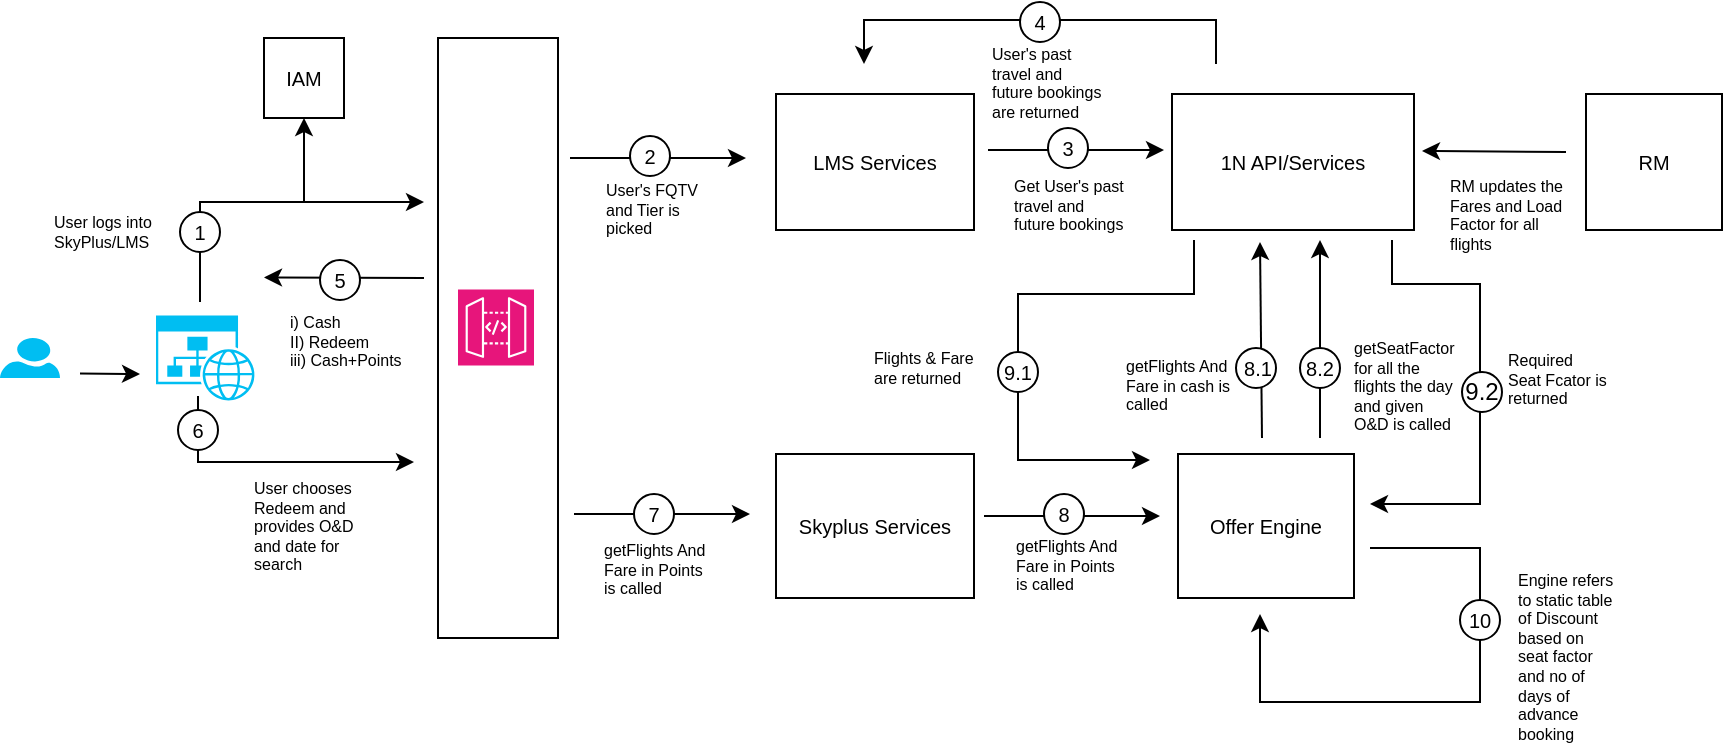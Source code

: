 <mxfile version="22.1.17" type="github" pages="2">
  <diagram name="Page-1" id="OwfiVeOAE6O_KrkkMr-Q">
    <mxGraphModel dx="794" dy="420" grid="1" gridSize="11" guides="1" tooltips="1" connect="1" arrows="1" fold="1" page="1" pageScale="1" pageWidth="850" pageHeight="1100" math="0" shadow="0">
      <root>
        <mxCell id="0" />
        <mxCell id="1" parent="0" />
        <mxCell id="SMNPBds_AobCi2813BHv-92" value="" style="endArrow=classic;html=1;rounded=0;" edge="1" parent="1">
          <mxGeometry width="50" height="50" relative="1" as="geometry">
            <mxPoint x="639" y="220" as="sourcePoint" />
            <mxPoint x="638" y="122" as="targetPoint" />
          </mxGeometry>
        </mxCell>
        <mxCell id="SMNPBds_AobCi2813BHv-37" value="" style="verticalLabelPosition=bottom;html=1;verticalAlign=top;align=center;strokeColor=none;fillColor=#00BEF2;shape=mxgraph.azure.user;" vertex="1" parent="1">
          <mxGeometry x="8" y="170" width="30" height="20" as="geometry" />
        </mxCell>
        <mxCell id="SMNPBds_AobCi2813BHv-42" value="" style="rounded=0;whiteSpace=wrap;html=1;" vertex="1" parent="1">
          <mxGeometry x="227" y="20" width="60" height="300" as="geometry" />
        </mxCell>
        <mxCell id="SMNPBds_AobCi2813BHv-39" value="" style="verticalLabelPosition=bottom;html=1;verticalAlign=top;align=center;strokeColor=none;fillColor=#00BEF2;shape=mxgraph.azure.website_generic;pointerEvents=1;" vertex="1" parent="1">
          <mxGeometry x="86" y="158.75" width="50" height="42.5" as="geometry" />
        </mxCell>
        <mxCell id="SMNPBds_AobCi2813BHv-41" value="" style="sketch=0;points=[[0,0,0],[0.25,0,0],[0.5,0,0],[0.75,0,0],[1,0,0],[0,1,0],[0.25,1,0],[0.5,1,0],[0.75,1,0],[1,1,0],[0,0.25,0],[0,0.5,0],[0,0.75,0],[1,0.25,0],[1,0.5,0],[1,0.75,0]];outlineConnect=0;fontColor=#232F3E;fillColor=#E7157B;strokeColor=#ffffff;dashed=0;verticalLabelPosition=bottom;verticalAlign=top;align=center;html=1;fontSize=12;fontStyle=0;aspect=fixed;shape=mxgraph.aws4.resourceIcon;resIcon=mxgraph.aws4.api_gateway;" vertex="1" parent="1">
          <mxGeometry x="237" y="145.75" width="38" height="38" as="geometry" />
        </mxCell>
        <mxCell id="SMNPBds_AobCi2813BHv-43" value="" style="endArrow=classic;html=1;rounded=0;" edge="1" parent="1">
          <mxGeometry width="50" height="50" relative="1" as="geometry">
            <mxPoint x="48" y="187.75" as="sourcePoint" />
            <mxPoint x="78" y="188" as="targetPoint" />
          </mxGeometry>
        </mxCell>
        <mxCell id="SMNPBds_AobCi2813BHv-44" value="" style="endArrow=classic;html=1;rounded=0;" edge="1" parent="1">
          <mxGeometry width="50" height="50" relative="1" as="geometry">
            <mxPoint x="108" y="152" as="sourcePoint" />
            <mxPoint x="220" y="102" as="targetPoint" />
            <Array as="points">
              <mxPoint x="108" y="102" />
            </Array>
          </mxGeometry>
        </mxCell>
        <mxCell id="SMNPBds_AobCi2813BHv-45" value="i) Cash&lt;br&gt;II) Redeem&lt;br&gt;iii) Cash+Points" style="text;html=1;strokeColor=none;fillColor=none;align=left;verticalAlign=top;whiteSpace=wrap;rounded=0;fontSize=8;" vertex="1" parent="1">
          <mxGeometry x="150.5" y="151" width="58.5" height="47" as="geometry" />
        </mxCell>
        <mxCell id="SMNPBds_AobCi2813BHv-49" value="" style="endArrow=classic;html=1;rounded=0;entryX=0.5;entryY=1;entryDx=0;entryDy=0;" edge="1" parent="1" target="SMNPBds_AobCi2813BHv-48">
          <mxGeometry width="50" height="50" relative="1" as="geometry">
            <mxPoint x="160" y="102" as="sourcePoint" />
            <mxPoint x="200" y="52" as="targetPoint" />
          </mxGeometry>
        </mxCell>
        <mxCell id="SMNPBds_AobCi2813BHv-48" value="&lt;font style=&quot;font-size: 10px;&quot;&gt;IAM&lt;/font&gt;" style="rounded=0;whiteSpace=wrap;html=1;" vertex="1" parent="1">
          <mxGeometry x="140" y="20" width="40" height="40" as="geometry" />
        </mxCell>
        <mxCell id="SMNPBds_AobCi2813BHv-50" value="" style="endArrow=classic;html=1;rounded=0;" edge="1" parent="1">
          <mxGeometry width="50" height="50" relative="1" as="geometry">
            <mxPoint x="220" y="140" as="sourcePoint" />
            <mxPoint x="140" y="139.75" as="targetPoint" />
          </mxGeometry>
        </mxCell>
        <mxCell id="SMNPBds_AobCi2813BHv-52" value="" style="ellipse;whiteSpace=wrap;html=1;aspect=fixed;" vertex="1" parent="1">
          <mxGeometry x="168" y="131" width="20" height="20" as="geometry" />
        </mxCell>
        <mxCell id="SMNPBds_AobCi2813BHv-53" value="&lt;font style=&quot;font-size: 10px;&quot;&gt;5&lt;/font&gt;" style="text;html=1;strokeColor=none;fillColor=none;align=center;verticalAlign=middle;whiteSpace=wrap;rounded=0;" vertex="1" parent="1">
          <mxGeometry x="163" y="131" width="30" height="20" as="geometry" />
        </mxCell>
        <mxCell id="SMNPBds_AobCi2813BHv-47" value="" style="ellipse;whiteSpace=wrap;html=1;aspect=fixed;" vertex="1" parent="1">
          <mxGeometry x="98" y="107" width="20" height="20" as="geometry" />
        </mxCell>
        <mxCell id="SMNPBds_AobCi2813BHv-46" value="&lt;font style=&quot;font-size: 10px;&quot;&gt;1&lt;/font&gt;" style="text;html=1;strokeColor=none;fillColor=none;align=center;verticalAlign=middle;whiteSpace=wrap;rounded=0;" vertex="1" parent="1">
          <mxGeometry x="93" y="107" width="30" height="20" as="geometry" />
        </mxCell>
        <mxCell id="SMNPBds_AobCi2813BHv-54" value="User logs into SkyPlus/LMS" style="text;html=1;strokeColor=none;fillColor=none;align=left;verticalAlign=top;whiteSpace=wrap;rounded=0;fontSize=8;" vertex="1" parent="1">
          <mxGeometry x="32.5" y="100.5" width="58.5" height="38.5" as="geometry" />
        </mxCell>
        <mxCell id="SMNPBds_AobCi2813BHv-55" value="" style="endArrow=classic;html=1;rounded=0;" edge="1" parent="1">
          <mxGeometry width="50" height="50" relative="1" as="geometry">
            <mxPoint x="107" y="199" as="sourcePoint" />
            <mxPoint x="215" y="232" as="targetPoint" />
            <Array as="points">
              <mxPoint x="107" y="232" />
            </Array>
          </mxGeometry>
        </mxCell>
        <mxCell id="SMNPBds_AobCi2813BHv-56" value="" style="ellipse;whiteSpace=wrap;html=1;aspect=fixed;" vertex="1" parent="1">
          <mxGeometry x="97" y="206" width="20" height="20" as="geometry" />
        </mxCell>
        <mxCell id="SMNPBds_AobCi2813BHv-57" value="&lt;font style=&quot;font-size: 10px;&quot;&gt;6&lt;/font&gt;" style="text;html=1;strokeColor=none;fillColor=none;align=center;verticalAlign=middle;whiteSpace=wrap;rounded=0;" vertex="1" parent="1">
          <mxGeometry x="92" y="206" width="30" height="20" as="geometry" />
        </mxCell>
        <mxCell id="SMNPBds_AobCi2813BHv-58" value="User chooses Redeem and provides O&amp;amp;D and date for search" style="text;html=1;strokeColor=none;fillColor=none;align=left;verticalAlign=top;whiteSpace=wrap;rounded=0;fontSize=8;" vertex="1" parent="1">
          <mxGeometry x="132.5" y="233.5" width="58.5" height="38.5" as="geometry" />
        </mxCell>
        <mxCell id="SMNPBds_AobCi2813BHv-59" value="&lt;font style=&quot;font-size: 10px;&quot;&gt;LMS Services&lt;/font&gt;" style="rounded=0;whiteSpace=wrap;html=1;" vertex="1" parent="1">
          <mxGeometry x="396" y="48" width="99" height="68" as="geometry" />
        </mxCell>
        <mxCell id="SMNPBds_AobCi2813BHv-60" value="&lt;font style=&quot;font-size: 10px;&quot;&gt;Skyplus Services&lt;/font&gt;" style="rounded=0;whiteSpace=wrap;html=1;" vertex="1" parent="1">
          <mxGeometry x="396" y="228" width="99" height="72" as="geometry" />
        </mxCell>
        <mxCell id="SMNPBds_AobCi2813BHv-65" value="&lt;font style=&quot;font-size: 10px;&quot;&gt;Offer Engine&lt;/font&gt;" style="rounded=0;whiteSpace=wrap;html=1;" vertex="1" parent="1">
          <mxGeometry x="597" y="228" width="88" height="72" as="geometry" />
        </mxCell>
        <mxCell id="SMNPBds_AobCi2813BHv-72" value="" style="endArrow=classic;html=1;rounded=0;" edge="1" parent="1">
          <mxGeometry width="50" height="50" relative="1" as="geometry">
            <mxPoint x="293" y="80" as="sourcePoint" />
            <mxPoint x="381" y="80" as="targetPoint" />
          </mxGeometry>
        </mxCell>
        <mxCell id="SMNPBds_AobCi2813BHv-70" value="&lt;font style=&quot;font-size: 10px;&quot;&gt;1N API/Services&lt;/font&gt;" style="rounded=0;whiteSpace=wrap;html=1;" vertex="1" parent="1">
          <mxGeometry x="594" y="48" width="121" height="68" as="geometry" />
        </mxCell>
        <mxCell id="SMNPBds_AobCi2813BHv-73" value="" style="ellipse;whiteSpace=wrap;html=1;aspect=fixed;" vertex="1" parent="1">
          <mxGeometry x="323" y="69" width="20" height="20" as="geometry" />
        </mxCell>
        <mxCell id="SMNPBds_AobCi2813BHv-74" value="&lt;font style=&quot;font-size: 10px;&quot;&gt;2&lt;/font&gt;" style="text;html=1;strokeColor=none;fillColor=none;align=center;verticalAlign=middle;whiteSpace=wrap;rounded=0;" vertex="1" parent="1">
          <mxGeometry x="318" y="69" width="30" height="20" as="geometry" />
        </mxCell>
        <mxCell id="SMNPBds_AobCi2813BHv-75" value="User&#39;s FQTV and Tier is picked" style="text;html=1;strokeColor=none;fillColor=none;align=left;verticalAlign=top;whiteSpace=wrap;rounded=0;fontSize=8;" vertex="1" parent="1">
          <mxGeometry x="308.75" y="85" width="58.5" height="33" as="geometry" />
        </mxCell>
        <mxCell id="SMNPBds_AobCi2813BHv-79" value="getSeatFactor for all the flights the day and given O&amp;amp;D is called" style="text;html=1;strokeColor=none;fillColor=none;align=left;verticalAlign=top;whiteSpace=wrap;rounded=0;fontSize=8;" vertex="1" parent="1">
          <mxGeometry x="683" y="164" width="52" height="55" as="geometry" />
        </mxCell>
        <mxCell id="SMNPBds_AobCi2813BHv-84" value="" style="endArrow=classic;html=1;rounded=0;" edge="1" parent="1">
          <mxGeometry width="50" height="50" relative="1" as="geometry">
            <mxPoint x="500" y="259" as="sourcePoint" />
            <mxPoint x="588" y="259" as="targetPoint" />
          </mxGeometry>
        </mxCell>
        <mxCell id="SMNPBds_AobCi2813BHv-85" value="" style="ellipse;whiteSpace=wrap;html=1;aspect=fixed;" vertex="1" parent="1">
          <mxGeometry x="530" y="248" width="20" height="20" as="geometry" />
        </mxCell>
        <mxCell id="SMNPBds_AobCi2813BHv-86" value="&lt;span style=&quot;font-size: 10px;&quot;&gt;8&lt;/span&gt;" style="text;html=1;strokeColor=none;fillColor=none;align=center;verticalAlign=middle;whiteSpace=wrap;rounded=0;" vertex="1" parent="1">
          <mxGeometry x="525" y="248" width="30" height="20" as="geometry" />
        </mxCell>
        <mxCell id="SMNPBds_AobCi2813BHv-87" value="getFlights And Fare in cash is called" style="text;html=1;strokeColor=none;fillColor=none;align=left;verticalAlign=top;whiteSpace=wrap;rounded=0;fontSize=8;" vertex="1" parent="1">
          <mxGeometry x="569" y="172.5" width="58.5" height="33" as="geometry" />
        </mxCell>
        <mxCell id="SMNPBds_AobCi2813BHv-88" value="" style="endArrow=classic;html=1;rounded=0;" edge="1" parent="1">
          <mxGeometry width="50" height="50" relative="1" as="geometry">
            <mxPoint x="295" y="258" as="sourcePoint" />
            <mxPoint x="383" y="258" as="targetPoint" />
          </mxGeometry>
        </mxCell>
        <mxCell id="SMNPBds_AobCi2813BHv-89" value="" style="ellipse;whiteSpace=wrap;html=1;aspect=fixed;" vertex="1" parent="1">
          <mxGeometry x="325" y="248" width="20" height="20" as="geometry" />
        </mxCell>
        <mxCell id="SMNPBds_AobCi2813BHv-90" value="&lt;font style=&quot;font-size: 10px;&quot;&gt;7&lt;/font&gt;" style="text;html=1;strokeColor=none;fillColor=none;align=center;verticalAlign=middle;whiteSpace=wrap;rounded=0;" vertex="1" parent="1">
          <mxGeometry x="320" y="248" width="30" height="20" as="geometry" />
        </mxCell>
        <mxCell id="SMNPBds_AobCi2813BHv-91" value="getFlights And Fare in Points is called" style="text;html=1;strokeColor=none;fillColor=none;align=left;verticalAlign=top;whiteSpace=wrap;rounded=0;fontSize=8;" vertex="1" parent="1">
          <mxGeometry x="307.75" y="265" width="58.5" height="33" as="geometry" />
        </mxCell>
        <mxCell id="SMNPBds_AobCi2813BHv-98" value="" style="endArrow=classic;html=1;rounded=0;" edge="1" parent="1">
          <mxGeometry width="50" height="50" relative="1" as="geometry">
            <mxPoint x="668" y="220" as="sourcePoint" />
            <mxPoint x="668" y="121" as="targetPoint" />
            <Array as="points">
              <mxPoint x="668" y="176" />
            </Array>
          </mxGeometry>
        </mxCell>
        <mxCell id="SMNPBds_AobCi2813BHv-103" value="" style="endArrow=classic;html=1;rounded=0;" edge="1" parent="1">
          <mxGeometry width="50" height="50" relative="1" as="geometry">
            <mxPoint x="791" y="77" as="sourcePoint" />
            <mxPoint x="719" y="76.5" as="targetPoint" />
          </mxGeometry>
        </mxCell>
        <mxCell id="SMNPBds_AobCi2813BHv-102" value="&lt;font style=&quot;font-size: 10px;&quot;&gt;RM&lt;/font&gt;" style="rounded=0;whiteSpace=wrap;html=1;" vertex="1" parent="1">
          <mxGeometry x="801" y="48" width="68" height="68" as="geometry" />
        </mxCell>
        <mxCell id="SMNPBds_AobCi2813BHv-104" value="RM updates the Fares and Load Factor for all flights&amp;nbsp;" style="text;html=1;strokeColor=none;fillColor=none;align=left;verticalAlign=top;whiteSpace=wrap;rounded=0;fontSize=8;" vertex="1" parent="1">
          <mxGeometry x="731" y="83" width="58.5" height="33" as="geometry" />
        </mxCell>
        <mxCell id="0PA8DL0PbdsnvtNAlWwM-1" value="" style="endArrow=classic;html=1;rounded=0;" edge="1" parent="1">
          <mxGeometry width="50" height="50" relative="1" as="geometry">
            <mxPoint x="502" y="76" as="sourcePoint" />
            <mxPoint x="590" y="76" as="targetPoint" />
          </mxGeometry>
        </mxCell>
        <mxCell id="0PA8DL0PbdsnvtNAlWwM-2" value="" style="ellipse;whiteSpace=wrap;html=1;aspect=fixed;" vertex="1" parent="1">
          <mxGeometry x="532" y="65" width="20" height="20" as="geometry" />
        </mxCell>
        <mxCell id="0PA8DL0PbdsnvtNAlWwM-3" value="&lt;font style=&quot;font-size: 10px;&quot;&gt;3&lt;/font&gt;" style="text;html=1;strokeColor=none;fillColor=none;align=center;verticalAlign=middle;whiteSpace=wrap;rounded=0;" vertex="1" parent="1">
          <mxGeometry x="527" y="65" width="30" height="20" as="geometry" />
        </mxCell>
        <mxCell id="0PA8DL0PbdsnvtNAlWwM-4" value="Get User&#39;s past travel and future bookings&amp;nbsp;" style="text;html=1;strokeColor=none;fillColor=none;align=left;verticalAlign=top;whiteSpace=wrap;rounded=0;fontSize=8;" vertex="1" parent="1">
          <mxGeometry x="512.75" y="83" width="58.5" height="33" as="geometry" />
        </mxCell>
        <mxCell id="0PA8DL0PbdsnvtNAlWwM-5" value="" style="ellipse;whiteSpace=wrap;html=1;aspect=fixed;" vertex="1" parent="1">
          <mxGeometry x="626" y="175" width="20" height="20" as="geometry" />
        </mxCell>
        <mxCell id="0PA8DL0PbdsnvtNAlWwM-6" value="&lt;span style=&quot;font-size: 10px;&quot;&gt;8.1&lt;/span&gt;" style="text;html=1;strokeColor=none;fillColor=none;align=center;verticalAlign=middle;whiteSpace=wrap;rounded=0;" vertex="1" parent="1">
          <mxGeometry x="622" y="175" width="30" height="20" as="geometry" />
        </mxCell>
        <mxCell id="0PA8DL0PbdsnvtNAlWwM-7" value="getFlights And Fare in Points is called" style="text;html=1;strokeColor=none;fillColor=none;align=left;verticalAlign=top;whiteSpace=wrap;rounded=0;fontSize=8;" vertex="1" parent="1">
          <mxGeometry x="513.75" y="263" width="58.5" height="33" as="geometry" />
        </mxCell>
        <mxCell id="0PA8DL0PbdsnvtNAlWwM-8" value="" style="ellipse;whiteSpace=wrap;html=1;aspect=fixed;" vertex="1" parent="1">
          <mxGeometry x="658" y="175" width="20" height="20" as="geometry" />
        </mxCell>
        <mxCell id="0PA8DL0PbdsnvtNAlWwM-9" value="&lt;span style=&quot;font-size: 10px;&quot;&gt;8.2&lt;/span&gt;" style="text;html=1;strokeColor=none;fillColor=none;align=center;verticalAlign=middle;whiteSpace=wrap;rounded=0;" vertex="1" parent="1">
          <mxGeometry x="653" y="175" width="30" height="20" as="geometry" />
        </mxCell>
        <mxCell id="0PA8DL0PbdsnvtNAlWwM-11" value="" style="endArrow=classic;html=1;rounded=0;" edge="1" parent="1">
          <mxGeometry width="50" height="50" relative="1" as="geometry">
            <mxPoint x="704" y="121" as="sourcePoint" />
            <mxPoint x="693" y="253" as="targetPoint" />
            <Array as="points">
              <mxPoint x="704" y="143" />
              <mxPoint x="748" y="143" />
              <mxPoint x="748" y="253" />
            </Array>
          </mxGeometry>
        </mxCell>
        <mxCell id="0PA8DL0PbdsnvtNAlWwM-13" value="" style="endArrow=classic;html=1;rounded=0;" edge="1" parent="1">
          <mxGeometry width="50" height="50" relative="1" as="geometry">
            <mxPoint x="605" y="121" as="sourcePoint" />
            <mxPoint x="583" y="231" as="targetPoint" />
            <Array as="points">
              <mxPoint x="605" y="148" />
              <mxPoint x="517" y="148" />
              <mxPoint x="517" y="187" />
              <mxPoint x="517" y="231" />
            </Array>
          </mxGeometry>
        </mxCell>
        <mxCell id="0PA8DL0PbdsnvtNAlWwM-16" value="" style="ellipse;whiteSpace=wrap;html=1;aspect=fixed;" vertex="1" parent="1">
          <mxGeometry x="507" y="177" width="20" height="20" as="geometry" />
        </mxCell>
        <mxCell id="0PA8DL0PbdsnvtNAlWwM-17" value="&lt;font style=&quot;font-size: 10px;&quot;&gt;9.1&lt;/font&gt;" style="text;html=1;strokeColor=none;fillColor=none;align=center;verticalAlign=middle;whiteSpace=wrap;rounded=0;" vertex="1" parent="1">
          <mxGeometry x="502" y="177" width="30" height="20" as="geometry" />
        </mxCell>
        <mxCell id="0PA8DL0PbdsnvtNAlWwM-20" value="Flights &amp;amp; Fare are returned" style="text;html=1;strokeColor=none;fillColor=none;align=left;verticalAlign=top;whiteSpace=wrap;rounded=0;fontSize=8;" vertex="1" parent="1">
          <mxGeometry x="443" y="168.5" width="58.5" height="33" as="geometry" />
        </mxCell>
        <mxCell id="0PA8DL0PbdsnvtNAlWwM-21" value="9.2" style="ellipse;whiteSpace=wrap;html=1;aspect=fixed;" vertex="1" parent="1">
          <mxGeometry x="739" y="187" width="20" height="20" as="geometry" />
        </mxCell>
        <mxCell id="0PA8DL0PbdsnvtNAlWwM-23" value="Required Seat Fcator is returned" style="text;html=1;strokeColor=none;fillColor=none;align=left;verticalAlign=top;whiteSpace=wrap;rounded=0;fontSize=8;" vertex="1" parent="1">
          <mxGeometry x="760" y="170" width="52" height="55" as="geometry" />
        </mxCell>
        <mxCell id="0PA8DL0PbdsnvtNAlWwM-24" value="" style="endArrow=classic;html=1;rounded=0;" edge="1" parent="1">
          <mxGeometry width="50" height="50" relative="1" as="geometry">
            <mxPoint x="693" y="275" as="sourcePoint" />
            <mxPoint x="638" y="308" as="targetPoint" />
            <Array as="points">
              <mxPoint x="748" y="275" />
              <mxPoint x="748" y="352" />
              <mxPoint x="638" y="352" />
            </Array>
          </mxGeometry>
        </mxCell>
        <mxCell id="0PA8DL0PbdsnvtNAlWwM-26" value="" style="ellipse;whiteSpace=wrap;html=1;aspect=fixed;" vertex="1" parent="1">
          <mxGeometry x="738" y="301" width="20" height="20" as="geometry" />
        </mxCell>
        <mxCell id="0PA8DL0PbdsnvtNAlWwM-27" value="&lt;font style=&quot;font-size: 10px;&quot;&gt;10&lt;/font&gt;" style="text;html=1;strokeColor=none;fillColor=none;align=center;verticalAlign=middle;whiteSpace=wrap;rounded=0;" vertex="1" parent="1">
          <mxGeometry x="733" y="301" width="30" height="20" as="geometry" />
        </mxCell>
        <mxCell id="0PA8DL0PbdsnvtNAlWwM-28" value="" style="endArrow=classic;html=1;rounded=0;" edge="1" parent="1">
          <mxGeometry width="50" height="50" relative="1" as="geometry">
            <mxPoint x="616" y="33" as="sourcePoint" />
            <mxPoint x="440" y="33" as="targetPoint" />
            <Array as="points">
              <mxPoint x="616" y="11" />
              <mxPoint x="528" y="11" />
              <mxPoint x="440" y="11" />
            </Array>
          </mxGeometry>
        </mxCell>
        <mxCell id="0PA8DL0PbdsnvtNAlWwM-29" value="" style="ellipse;whiteSpace=wrap;html=1;aspect=fixed;" vertex="1" parent="1">
          <mxGeometry x="518" y="2" width="20" height="20" as="geometry" />
        </mxCell>
        <mxCell id="0PA8DL0PbdsnvtNAlWwM-30" value="&lt;font style=&quot;font-size: 10px;&quot;&gt;4&lt;/font&gt;" style="text;html=1;strokeColor=none;fillColor=none;align=center;verticalAlign=middle;whiteSpace=wrap;rounded=0;" vertex="1" parent="1">
          <mxGeometry x="513" y="2" width="30" height="20" as="geometry" />
        </mxCell>
        <mxCell id="0PA8DL0PbdsnvtNAlWwM-31" value="User&#39;s past travel and future bookings are returned" style="text;html=1;strokeColor=none;fillColor=none;align=left;verticalAlign=top;whiteSpace=wrap;rounded=0;fontSize=8;" vertex="1" parent="1">
          <mxGeometry x="501.75" y="17" width="58.5" height="33" as="geometry" />
        </mxCell>
        <mxCell id="0PA8DL0PbdsnvtNAlWwM-32" value="Engine refers to static table of Discount based on seat factor and no of days of advance booking" style="text;html=1;strokeColor=none;fillColor=none;align=left;verticalAlign=top;whiteSpace=wrap;rounded=0;fontSize=8;" vertex="1" parent="1">
          <mxGeometry x="765" y="280" width="52" height="55" as="geometry" />
        </mxCell>
      </root>
    </mxGraphModel>
  </diagram>
  <diagram id="tfOoxKZsEUQnKDMy-ZZV" name="Page-2">
    <mxGraphModel dx="794" dy="420" grid="1" gridSize="11" guides="1" tooltips="1" connect="1" arrows="1" fold="1" page="1" pageScale="1" pageWidth="850" pageHeight="1100" math="0" shadow="0">
      <root>
        <mxCell id="0" />
        <mxCell id="1" parent="0" />
        <mxCell id="KITQrD6vPzJ8feY6Z6vN-1" value="" style="endArrow=classic;html=1;rounded=0;" edge="1" parent="1">
          <mxGeometry width="50" height="50" relative="1" as="geometry">
            <mxPoint x="629" y="198" as="sourcePoint" />
            <mxPoint x="629" y="99" as="targetPoint" />
          </mxGeometry>
        </mxCell>
        <mxCell id="KITQrD6vPzJ8feY6Z6vN-2" value="" style="ellipse;whiteSpace=wrap;html=1;aspect=fixed;" vertex="1" parent="1">
          <mxGeometry x="615" y="138" width="29" height="29" as="geometry" />
        </mxCell>
        <mxCell id="KITQrD6vPzJ8feY6Z6vN-3" value="&lt;span style=&quot;font-size: 10px;&quot;&gt;7.2.2&lt;/span&gt;" style="text;html=1;strokeColor=none;fillColor=none;align=center;verticalAlign=middle;whiteSpace=wrap;rounded=0;" vertex="1" parent="1">
          <mxGeometry x="605" y="136" width="50" height="33.5" as="geometry" />
        </mxCell>
        <mxCell id="KITQrD6vPzJ8feY6Z6vN-4" value="" style="verticalLabelPosition=bottom;html=1;verticalAlign=top;align=center;strokeColor=none;fillColor=#00BEF2;shape=mxgraph.azure.user;" vertex="1" parent="1">
          <mxGeometry x="8" y="170" width="30" height="20" as="geometry" />
        </mxCell>
        <mxCell id="KITQrD6vPzJ8feY6Z6vN-5" value="" style="rounded=0;whiteSpace=wrap;html=1;" vertex="1" parent="1">
          <mxGeometry x="227" y="20" width="60" height="300" as="geometry" />
        </mxCell>
        <mxCell id="KITQrD6vPzJ8feY6Z6vN-6" value="" style="verticalLabelPosition=bottom;html=1;verticalAlign=top;align=center;strokeColor=none;fillColor=#00BEF2;shape=mxgraph.azure.website_generic;pointerEvents=1;" vertex="1" parent="1">
          <mxGeometry x="86" y="158.75" width="50" height="42.5" as="geometry" />
        </mxCell>
        <mxCell id="KITQrD6vPzJ8feY6Z6vN-7" value="" style="sketch=0;points=[[0,0,0],[0.25,0,0],[0.5,0,0],[0.75,0,0],[1,0,0],[0,1,0],[0.25,1,0],[0.5,1,0],[0.75,1,0],[1,1,0],[0,0.25,0],[0,0.5,0],[0,0.75,0],[1,0.25,0],[1,0.5,0],[1,0.75,0]];outlineConnect=0;fontColor=#232F3E;fillColor=#E7157B;strokeColor=#ffffff;dashed=0;verticalLabelPosition=bottom;verticalAlign=top;align=center;html=1;fontSize=12;fontStyle=0;aspect=fixed;shape=mxgraph.aws4.resourceIcon;resIcon=mxgraph.aws4.api_gateway;" vertex="1" parent="1">
          <mxGeometry x="237" y="145.75" width="38" height="38" as="geometry" />
        </mxCell>
        <mxCell id="KITQrD6vPzJ8feY6Z6vN-8" value="" style="endArrow=classic;html=1;rounded=0;" edge="1" parent="1">
          <mxGeometry width="50" height="50" relative="1" as="geometry">
            <mxPoint x="48" y="187.75" as="sourcePoint" />
            <mxPoint x="78" y="188" as="targetPoint" />
          </mxGeometry>
        </mxCell>
        <mxCell id="KITQrD6vPzJ8feY6Z6vN-9" value="" style="endArrow=classic;html=1;rounded=0;" edge="1" parent="1">
          <mxGeometry width="50" height="50" relative="1" as="geometry">
            <mxPoint x="108" y="152" as="sourcePoint" />
            <mxPoint x="220" y="102" as="targetPoint" />
            <Array as="points">
              <mxPoint x="108" y="102" />
            </Array>
          </mxGeometry>
        </mxCell>
        <mxCell id="KITQrD6vPzJ8feY6Z6vN-10" value="i) Cash&lt;br&gt;II) Redeem&lt;br&gt;iii) Cash+Points" style="text;html=1;strokeColor=none;fillColor=none;align=left;verticalAlign=top;whiteSpace=wrap;rounded=0;fontSize=8;" vertex="1" parent="1">
          <mxGeometry x="150.5" y="151" width="58.5" height="47" as="geometry" />
        </mxCell>
        <mxCell id="KITQrD6vPzJ8feY6Z6vN-11" value="" style="endArrow=classic;html=1;rounded=0;entryX=0.5;entryY=1;entryDx=0;entryDy=0;" edge="1" parent="1" target="KITQrD6vPzJ8feY6Z6vN-12">
          <mxGeometry width="50" height="50" relative="1" as="geometry">
            <mxPoint x="160" y="102" as="sourcePoint" />
            <mxPoint x="200" y="52" as="targetPoint" />
          </mxGeometry>
        </mxCell>
        <mxCell id="KITQrD6vPzJ8feY6Z6vN-12" value="IAM" style="rounded=0;whiteSpace=wrap;html=1;" vertex="1" parent="1">
          <mxGeometry x="140" y="20" width="40" height="40" as="geometry" />
        </mxCell>
        <mxCell id="KITQrD6vPzJ8feY6Z6vN-13" value="" style="endArrow=classic;html=1;rounded=0;" edge="1" parent="1">
          <mxGeometry width="50" height="50" relative="1" as="geometry">
            <mxPoint x="220" y="140" as="sourcePoint" />
            <mxPoint x="140" y="139.75" as="targetPoint" />
          </mxGeometry>
        </mxCell>
        <mxCell id="KITQrD6vPzJ8feY6Z6vN-14" value="" style="ellipse;whiteSpace=wrap;html=1;aspect=fixed;" vertex="1" parent="1">
          <mxGeometry x="168" y="131" width="20" height="20" as="geometry" />
        </mxCell>
        <mxCell id="KITQrD6vPzJ8feY6Z6vN-15" value="&lt;font style=&quot;font-size: 10px;&quot;&gt;3&lt;/font&gt;" style="text;html=1;strokeColor=none;fillColor=none;align=center;verticalAlign=middle;whiteSpace=wrap;rounded=0;" vertex="1" parent="1">
          <mxGeometry x="163" y="131" width="30" height="20" as="geometry" />
        </mxCell>
        <mxCell id="KITQrD6vPzJ8feY6Z6vN-16" value="" style="ellipse;whiteSpace=wrap;html=1;aspect=fixed;" vertex="1" parent="1">
          <mxGeometry x="98" y="107" width="20" height="20" as="geometry" />
        </mxCell>
        <mxCell id="KITQrD6vPzJ8feY6Z6vN-17" value="&lt;font style=&quot;font-size: 10px;&quot;&gt;1&lt;/font&gt;" style="text;html=1;strokeColor=none;fillColor=none;align=center;verticalAlign=middle;whiteSpace=wrap;rounded=0;" vertex="1" parent="1">
          <mxGeometry x="93" y="107" width="30" height="20" as="geometry" />
        </mxCell>
        <mxCell id="KITQrD6vPzJ8feY6Z6vN-18" value="User logs into SkyPlus/LMS" style="text;html=1;strokeColor=none;fillColor=none;align=left;verticalAlign=top;whiteSpace=wrap;rounded=0;fontSize=8;" vertex="1" parent="1">
          <mxGeometry x="32.5" y="100.5" width="58.5" height="38.5" as="geometry" />
        </mxCell>
        <mxCell id="KITQrD6vPzJ8feY6Z6vN-19" value="" style="endArrow=classic;html=1;rounded=0;" edge="1" parent="1">
          <mxGeometry width="50" height="50" relative="1" as="geometry">
            <mxPoint x="107" y="199" as="sourcePoint" />
            <mxPoint x="215" y="232" as="targetPoint" />
            <Array as="points">
              <mxPoint x="107" y="232" />
            </Array>
          </mxGeometry>
        </mxCell>
        <mxCell id="KITQrD6vPzJ8feY6Z6vN-20" value="" style="ellipse;whiteSpace=wrap;html=1;aspect=fixed;" vertex="1" parent="1">
          <mxGeometry x="97" y="206" width="20" height="20" as="geometry" />
        </mxCell>
        <mxCell id="KITQrD6vPzJ8feY6Z6vN-21" value="&lt;font style=&quot;font-size: 10px;&quot;&gt;4&lt;/font&gt;" style="text;html=1;strokeColor=none;fillColor=none;align=center;verticalAlign=middle;whiteSpace=wrap;rounded=0;" vertex="1" parent="1">
          <mxGeometry x="92" y="206" width="30" height="20" as="geometry" />
        </mxCell>
        <mxCell id="KITQrD6vPzJ8feY6Z6vN-22" value="User provides O&amp;amp;D and date for search" style="text;html=1;strokeColor=none;fillColor=none;align=left;verticalAlign=top;whiteSpace=wrap;rounded=0;fontSize=8;" vertex="1" parent="1">
          <mxGeometry x="132.5" y="233.5" width="58.5" height="38.5" as="geometry" />
        </mxCell>
        <mxCell id="KITQrD6vPzJ8feY6Z6vN-23" value="" style="endArrow=classic;html=1;rounded=0;" edge="1" parent="1">
          <mxGeometry width="50" height="50" relative="1" as="geometry">
            <mxPoint x="297" y="224" as="sourcePoint" />
            <mxPoint x="385" y="224" as="targetPoint" />
          </mxGeometry>
        </mxCell>
        <mxCell id="KITQrD6vPzJ8feY6Z6vN-24" value="LMS Services" style="rounded=0;whiteSpace=wrap;html=1;" vertex="1" parent="1">
          <mxGeometry x="396" y="20" width="99" height="68" as="geometry" />
        </mxCell>
        <mxCell id="KITQrD6vPzJ8feY6Z6vN-25" value="Skyplus Services" style="rounded=0;whiteSpace=wrap;html=1;" vertex="1" parent="1">
          <mxGeometry x="396" y="207" width="99" height="72" as="geometry" />
        </mxCell>
        <mxCell id="KITQrD6vPzJ8feY6Z6vN-26" value="" style="ellipse;whiteSpace=wrap;html=1;aspect=fixed;" vertex="1" parent="1">
          <mxGeometry x="327" y="213" width="20" height="20" as="geometry" />
        </mxCell>
        <mxCell id="KITQrD6vPzJ8feY6Z6vN-27" value="&lt;font style=&quot;font-size: 10px;&quot;&gt;.5.1&lt;/font&gt;" style="text;html=1;strokeColor=none;fillColor=none;align=center;verticalAlign=middle;whiteSpace=wrap;rounded=0;" vertex="1" parent="1">
          <mxGeometry x="322" y="213" width="30" height="20" as="geometry" />
        </mxCell>
        <mxCell id="KITQrD6vPzJ8feY6Z6vN-28" value="getFlights And Fare in cash is called" style="text;html=1;strokeColor=none;fillColor=none;align=left;verticalAlign=top;whiteSpace=wrap;rounded=0;fontSize=8;" vertex="1" parent="1">
          <mxGeometry x="307.75" y="176" width="58.5" height="33" as="geometry" />
        </mxCell>
        <mxCell id="KITQrD6vPzJ8feY6Z6vN-29" value="" style="endArrow=classic;html=1;rounded=0;" edge="1" parent="1">
          <mxGeometry width="50" height="50" relative="1" as="geometry">
            <mxPoint x="407" y="198" as="sourcePoint" />
            <mxPoint x="594" y="55" as="targetPoint" />
            <Array as="points">
              <mxPoint x="407" y="143" />
              <mxPoint x="517" y="143" />
              <mxPoint x="517" y="110" />
              <mxPoint x="517" y="55" />
              <mxPoint x="550" y="55" />
            </Array>
          </mxGeometry>
        </mxCell>
        <mxCell id="KITQrD6vPzJ8feY6Z6vN-30" value="Offer Engine" style="rounded=0;whiteSpace=wrap;html=1;" vertex="1" parent="1">
          <mxGeometry x="597" y="207" width="88" height="72" as="geometry" />
        </mxCell>
        <mxCell id="KITQrD6vPzJ8feY6Z6vN-31" value="" style="ellipse;whiteSpace=wrap;html=1;aspect=fixed;" vertex="1" parent="1">
          <mxGeometry x="397" y="169" width="20" height="20" as="geometry" />
        </mxCell>
        <mxCell id="KITQrD6vPzJ8feY6Z6vN-32" value="&lt;span style=&quot;font-size: 10px;&quot;&gt;6.1&lt;/span&gt;" style="text;html=1;strokeColor=none;fillColor=none;align=center;verticalAlign=middle;whiteSpace=wrap;rounded=0;" vertex="1" parent="1">
          <mxGeometry x="392" y="169" width="30" height="20" as="geometry" />
        </mxCell>
        <mxCell id="KITQrD6vPzJ8feY6Z6vN-33" value="getFlights And Fare in cash of Navitaire is called" style="text;html=1;strokeColor=none;fillColor=none;align=left;verticalAlign=top;whiteSpace=wrap;rounded=0;fontSize=8;" vertex="1" parent="1">
          <mxGeometry x="518.75" y="15.5" width="78.25" height="33" as="geometry" />
        </mxCell>
        <mxCell id="KITQrD6vPzJ8feY6Z6vN-34" value="" style="endArrow=classic;html=1;rounded=0;" edge="1" parent="1">
          <mxGeometry width="50" height="50" relative="1" as="geometry">
            <mxPoint x="293" y="52" as="sourcePoint" />
            <mxPoint x="381" y="52" as="targetPoint" />
          </mxGeometry>
        </mxCell>
        <mxCell id="KITQrD6vPzJ8feY6Z6vN-35" value="1N API/Services" style="rounded=0;whiteSpace=wrap;html=1;" vertex="1" parent="1">
          <mxGeometry x="606" y="20" width="98" height="68" as="geometry" />
        </mxCell>
        <mxCell id="KITQrD6vPzJ8feY6Z6vN-36" value="" style="ellipse;whiteSpace=wrap;html=1;aspect=fixed;" vertex="1" parent="1">
          <mxGeometry x="323" y="41" width="20" height="20" as="geometry" />
        </mxCell>
        <mxCell id="KITQrD6vPzJ8feY6Z6vN-37" value="&lt;font style=&quot;font-size: 10px;&quot;&gt;2&lt;/font&gt;" style="text;html=1;strokeColor=none;fillColor=none;align=center;verticalAlign=middle;whiteSpace=wrap;rounded=0;" vertex="1" parent="1">
          <mxGeometry x="318" y="41" width="30" height="20" as="geometry" />
        </mxCell>
        <mxCell id="KITQrD6vPzJ8feY6Z6vN-38" value="User&#39;s FQTV and Tier is picked" style="text;html=1;strokeColor=none;fillColor=none;align=left;verticalAlign=top;whiteSpace=wrap;rounded=0;fontSize=8;" vertex="1" parent="1">
          <mxGeometry x="303.75" y="66" width="58.5" height="33" as="geometry" />
        </mxCell>
        <mxCell id="KITQrD6vPzJ8feY6Z6vN-39" value="" style="endArrow=classic;html=1;rounded=0;" edge="1" parent="1">
          <mxGeometry width="50" height="50" relative="1" as="geometry">
            <mxPoint x="594" y="77" as="sourcePoint" />
            <mxPoint x="440" y="198" as="targetPoint" />
            <Array as="points">
              <mxPoint x="550" y="77" />
              <mxPoint x="550" y="165" />
              <mxPoint x="440" y="165" />
            </Array>
          </mxGeometry>
        </mxCell>
        <mxCell id="KITQrD6vPzJ8feY6Z6vN-40" value="" style="ellipse;whiteSpace=wrap;html=1;aspect=fixed;" vertex="1" parent="1">
          <mxGeometry x="541" y="123" width="20" height="20" as="geometry" />
        </mxCell>
        <mxCell id="KITQrD6vPzJ8feY6Z6vN-41" value="&lt;span style=&quot;font-size: 10px;&quot;&gt;7.1&lt;/span&gt;" style="text;html=1;strokeColor=none;fillColor=none;align=center;verticalAlign=middle;whiteSpace=wrap;rounded=0;" vertex="1" parent="1">
          <mxGeometry x="536" y="123" width="30" height="20" as="geometry" />
        </mxCell>
        <mxCell id="KITQrD6vPzJ8feY6Z6vN-42" value="Flights and Cash Fare for the search are returned" style="text;html=1;strokeColor=none;fillColor=none;align=left;verticalAlign=top;whiteSpace=wrap;rounded=0;fontSize=8;" vertex="1" parent="1">
          <mxGeometry x="462" y="163.5" width="78.25" height="33" as="geometry" />
        </mxCell>
        <mxCell id="KITQrD6vPzJ8feY6Z6vN-43" value="" style="endArrow=classic;html=1;rounded=0;" edge="1" parent="1">
          <mxGeometry width="50" height="50" relative="1" as="geometry">
            <mxPoint x="500" y="254" as="sourcePoint" />
            <mxPoint x="588" y="254" as="targetPoint" />
          </mxGeometry>
        </mxCell>
        <mxCell id="KITQrD6vPzJ8feY6Z6vN-44" value="" style="ellipse;whiteSpace=wrap;html=1;aspect=fixed;" vertex="1" parent="1">
          <mxGeometry x="530" y="243" width="20" height="20" as="geometry" />
        </mxCell>
        <mxCell id="KITQrD6vPzJ8feY6Z6vN-45" value="&lt;span style=&quot;font-size: 10px;&quot;&gt;6.2&lt;/span&gt;" style="text;html=1;strokeColor=none;fillColor=none;align=center;verticalAlign=middle;whiteSpace=wrap;rounded=0;" vertex="1" parent="1">
          <mxGeometry x="525" y="243" width="30" height="20" as="geometry" />
        </mxCell>
        <mxCell id="KITQrD6vPzJ8feY6Z6vN-46" value="getFlights And Fare in cash is called" style="text;html=1;strokeColor=none;fillColor=none;align=left;verticalAlign=top;whiteSpace=wrap;rounded=0;fontSize=8;" vertex="1" parent="1">
          <mxGeometry x="571" y="162.5" width="58.5" height="33" as="geometry" />
        </mxCell>
        <mxCell id="KITQrD6vPzJ8feY6Z6vN-47" value="" style="endArrow=classic;html=1;rounded=0;" edge="1" parent="1">
          <mxGeometry width="50" height="50" relative="1" as="geometry">
            <mxPoint x="295" y="263" as="sourcePoint" />
            <mxPoint x="383" y="263" as="targetPoint" />
          </mxGeometry>
        </mxCell>
        <mxCell id="KITQrD6vPzJ8feY6Z6vN-48" value="" style="ellipse;whiteSpace=wrap;html=1;aspect=fixed;" vertex="1" parent="1">
          <mxGeometry x="325" y="252" width="20" height="20" as="geometry" />
        </mxCell>
        <mxCell id="KITQrD6vPzJ8feY6Z6vN-49" value="&lt;font style=&quot;font-size: 10px;&quot;&gt;.5.2&lt;/font&gt;" style="text;html=1;strokeColor=none;fillColor=none;align=center;verticalAlign=middle;whiteSpace=wrap;rounded=0;" vertex="1" parent="1">
          <mxGeometry x="320" y="252" width="30" height="20" as="geometry" />
        </mxCell>
        <mxCell id="KITQrD6vPzJ8feY6Z6vN-50" value="getFlights And Fare in cash, Cash+miles&amp;nbsp; is called" style="text;html=1;strokeColor=none;fillColor=none;align=left;verticalAlign=top;whiteSpace=wrap;rounded=0;fontSize=8;" vertex="1" parent="1">
          <mxGeometry x="307.75" y="276" width="58.5" height="33" as="geometry" />
        </mxCell>
        <mxCell id="KITQrD6vPzJ8feY6Z6vN-51" value="" style="endArrow=classic;html=1;rounded=0;" edge="1" parent="1">
          <mxGeometry width="50" height="50" relative="1" as="geometry">
            <mxPoint x="668" y="198" as="sourcePoint" />
            <mxPoint x="668" y="99" as="targetPoint" />
            <Array as="points">
              <mxPoint x="668" y="176" />
            </Array>
          </mxGeometry>
        </mxCell>
        <mxCell id="KITQrD6vPzJ8feY6Z6vN-52" value="" style="endArrow=classic;html=1;rounded=0;" edge="1" parent="1">
          <mxGeometry width="50" height="50" relative="1" as="geometry">
            <mxPoint x="781" y="49" as="sourcePoint" />
            <mxPoint x="721" y="48.5" as="targetPoint" />
          </mxGeometry>
        </mxCell>
        <mxCell id="KITQrD6vPzJ8feY6Z6vN-53" value="RM" style="rounded=0;whiteSpace=wrap;html=1;" vertex="1" parent="1">
          <mxGeometry x="801" y="20" width="77" height="68" as="geometry" />
        </mxCell>
        <mxCell id="KITQrD6vPzJ8feY6Z6vN-54" value="RM updates the Fares and Load Factor for all flights&amp;nbsp;" style="text;html=1;strokeColor=none;fillColor=none;align=left;verticalAlign=top;whiteSpace=wrap;rounded=0;fontSize=8;" vertex="1" parent="1">
          <mxGeometry x="726" y="55" width="58.5" height="33" as="geometry" />
        </mxCell>
      </root>
    </mxGraphModel>
  </diagram>
</mxfile>
